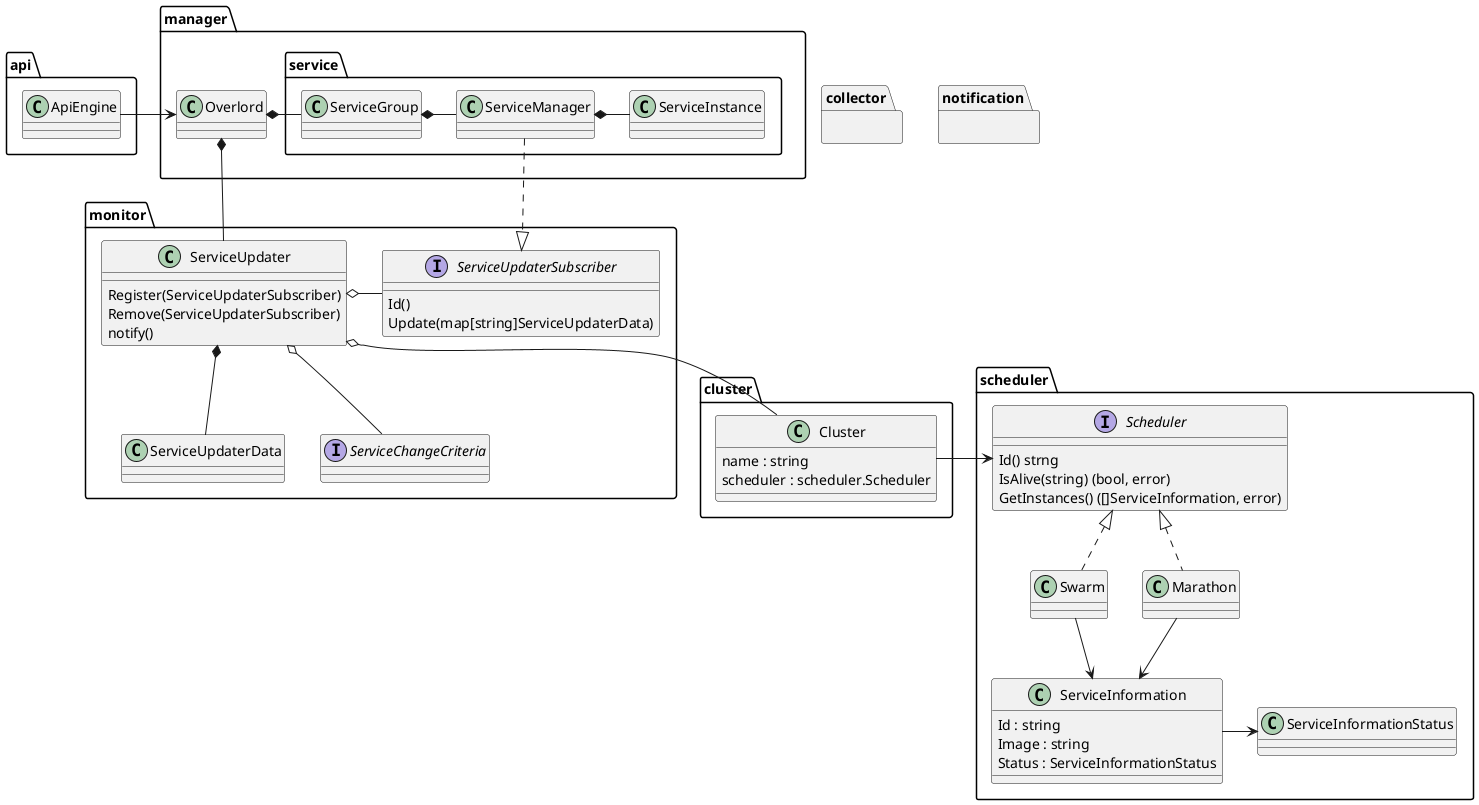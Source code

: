 @startuml
package manager {
    class Overlord

    package service {
        class ServiceGroup
        class ServiceManager
        class ServiceInstance
    }
}

package cluster {
    class Cluster {
        name : string
        scheduler : scheduler.Scheduler
    }
}

package monitor {
    class ServiceUpdater {
        Register(ServiceUpdaterSubscriber)
        Remove(ServiceUpdaterSubscriber)
        notify()
    }
    interface ServiceUpdaterSubscriber {
        Id()
        Update(map[string]ServiceUpdaterData)
    }
    class ServiceUpdaterData
    interface ServiceChangeCriteria
}

package collector {
}

package notification {
}

package api {
  class ApiEngine
}

package scheduler {
    interface Scheduler {
        Id() strng
        IsAlive(string) (bool, error)
        GetInstances() ([]ServiceInformation, error)
    }

    class ServiceInformation {
        Id : string
        Image : string
        Status : ServiceInformationStatus
    }

    class Swarm
    class Marathon
    class ServiceInformationStatus
}


ApiEngine -> Overlord

ServiceGroup -* Overlord
ServiceGroup *- ServiceManager
ServiceManager *- ServiceInstance

ServiceManager ..|> ServiceUpdaterSubscriber

Overlord *- ServiceUpdater

Swarm --> ServiceInformation
Marathon --> ServiceInformation
ServiceInformation -> ServiceInformationStatus

Scheduler <|.. Swarm
Scheduler <|.. Marathon

Cluster -> Scheduler
ServiceUpdater o-- Cluster

ServiceUpdater o- ServiceUpdaterSubscriber
ServiceUpdater *-- ServiceUpdaterData
ServiceUpdater o-- ServiceChangeCriteria
@enduml
